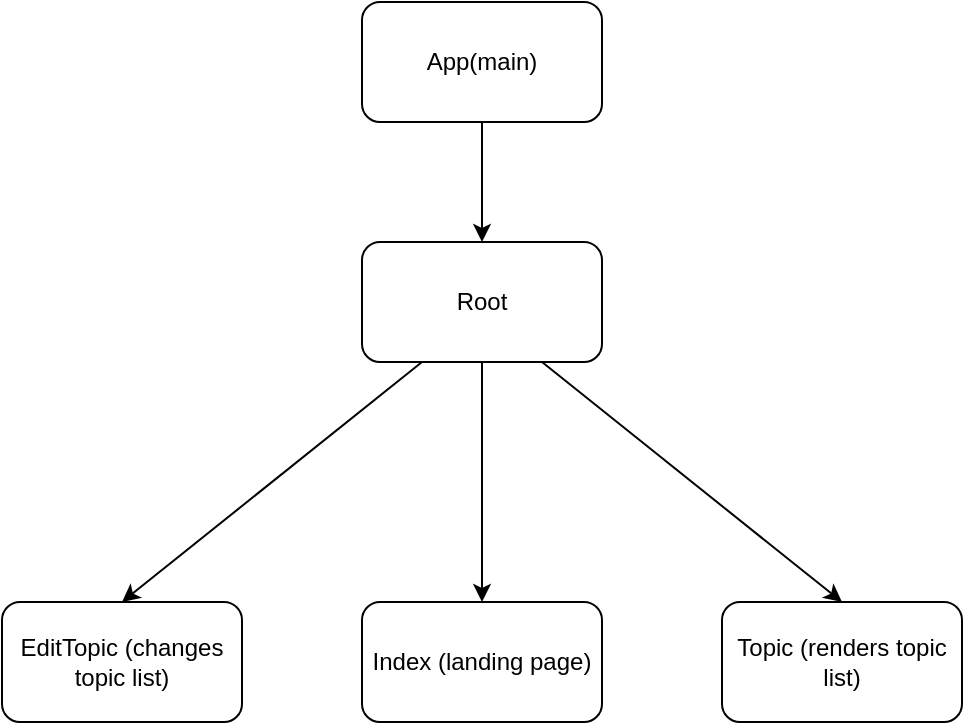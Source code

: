 <mxfile>
    <diagram id="Uzo8WcjKrwQFXMG_HWEj" name="Page-1">
        <mxGraphModel dx="722" dy="417" grid="1" gridSize="10" guides="1" tooltips="1" connect="1" arrows="1" fold="1" page="1" pageScale="1" pageWidth="827" pageHeight="1169" math="0" shadow="0">
            <root>
                <mxCell id="0"/>
                <mxCell id="1" parent="0"/>
                <mxCell id="2" value="App(main)" style="rounded=1;whiteSpace=wrap;html=1;" parent="1" vertex="1">
                    <mxGeometry x="400" y="40" width="120" height="60" as="geometry"/>
                </mxCell>
                <mxCell id="4" value="Index (landing page)" style="rounded=1;whiteSpace=wrap;html=1;" parent="1" vertex="1">
                    <mxGeometry x="400" y="340" width="120" height="60" as="geometry"/>
                </mxCell>
                <mxCell id="19" style="edgeStyle=none;html=1;exitX=0.75;exitY=1;exitDx=0;exitDy=0;entryX=0.5;entryY=0;entryDx=0;entryDy=0;" edge="1" parent="1" source="6" target="17">
                    <mxGeometry relative="1" as="geometry"/>
                </mxCell>
                <mxCell id="20" style="edgeStyle=none;html=1;exitX=0.25;exitY=1;exitDx=0;exitDy=0;entryX=0.5;entryY=0;entryDx=0;entryDy=0;" edge="1" parent="1" source="6" target="18">
                    <mxGeometry relative="1" as="geometry"/>
                </mxCell>
                <mxCell id="22" style="edgeStyle=none;html=1;exitX=0.5;exitY=1;exitDx=0;exitDy=0;entryX=0.5;entryY=0;entryDx=0;entryDy=0;" edge="1" parent="1" source="6" target="4">
                    <mxGeometry relative="1" as="geometry"/>
                </mxCell>
                <mxCell id="6" value="Root" style="rounded=1;whiteSpace=wrap;html=1;" parent="1" vertex="1">
                    <mxGeometry x="400" y="160" width="120" height="60" as="geometry"/>
                </mxCell>
                <mxCell id="13" value="" style="endArrow=classic;html=1;entryX=0.5;entryY=0;entryDx=0;entryDy=0;" parent="1" target="6" edge="1" source="2">
                    <mxGeometry width="50" height="50" relative="1" as="geometry">
                        <mxPoint x="400" y="100" as="sourcePoint"/>
                        <mxPoint x="390" y="230" as="targetPoint"/>
                    </mxGeometry>
                </mxCell>
                <mxCell id="17" value="Topic (renders topic list)" style="rounded=1;whiteSpace=wrap;html=1;" vertex="1" parent="1">
                    <mxGeometry x="580" y="340" width="120" height="60" as="geometry"/>
                </mxCell>
                <mxCell id="18" value="EditTopic (changes topic list)" style="rounded=1;whiteSpace=wrap;html=1;" vertex="1" parent="1">
                    <mxGeometry x="220" y="340" width="120" height="60" as="geometry"/>
                </mxCell>
            </root>
        </mxGraphModel>
    </diagram>
</mxfile>